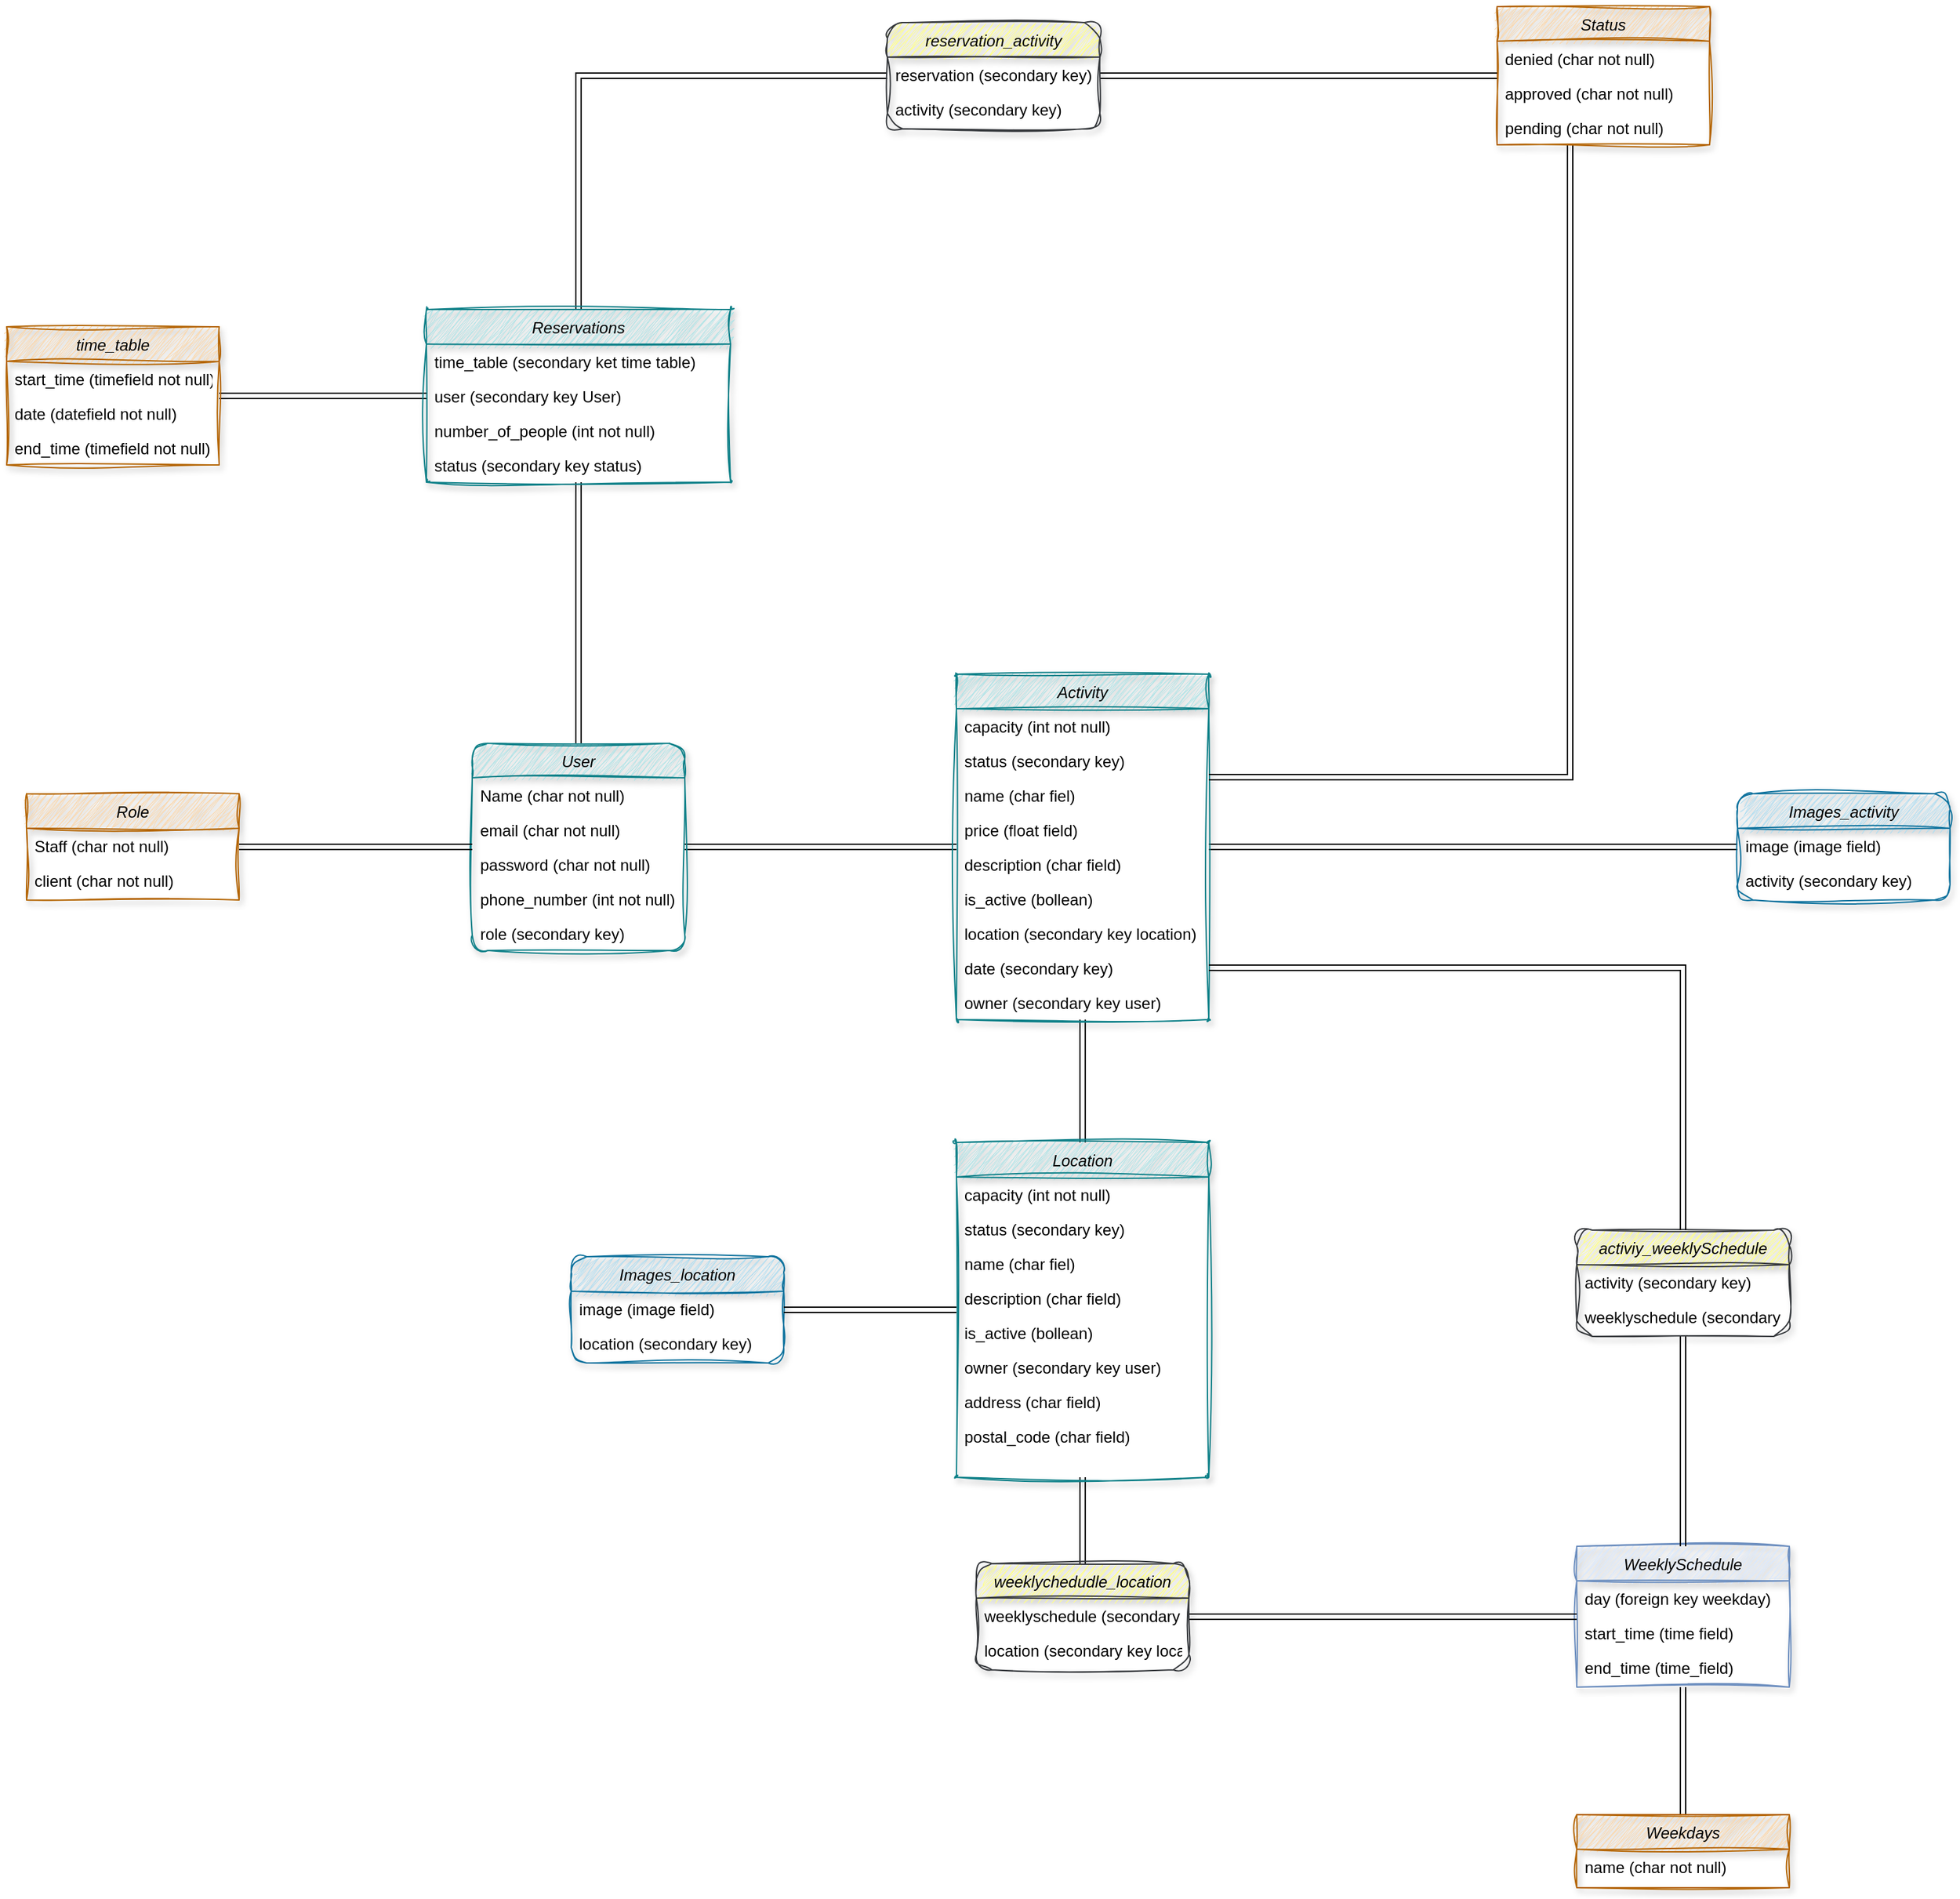 <mxfile version="28.2.3">
  <diagram id="C5RBs43oDa-KdzZeNtuy" name="Page-1">
    <mxGraphModel dx="1136" dy="1293" grid="0" gridSize="10" guides="1" tooltips="1" connect="1" arrows="1" fold="1" page="0" pageScale="1" pageWidth="827" pageHeight="1169" math="0" shadow="0">
      <root>
        <mxCell id="WIyWlLk6GJQsqaUBKTNV-0" />
        <mxCell id="WIyWlLk6GJQsqaUBKTNV-1" parent="WIyWlLk6GJQsqaUBKTNV-0" />
        <mxCell id="kwRmD_gZzs9eir6NbJgL-65" style="edgeStyle=orthogonalEdgeStyle;rounded=0;orthogonalLoop=1;jettySize=auto;html=1;shape=link;" parent="WIyWlLk6GJQsqaUBKTNV-1" source="UqeaQWdsZRu4WyFuc7RS-65" target="UqeaQWdsZRu4WyFuc7RS-90" edge="1">
          <mxGeometry relative="1" as="geometry" />
        </mxCell>
        <mxCell id="kwRmD_gZzs9eir6NbJgL-66" style="edgeStyle=orthogonalEdgeStyle;rounded=0;orthogonalLoop=1;jettySize=auto;html=1;shape=link;" parent="WIyWlLk6GJQsqaUBKTNV-1" source="UqeaQWdsZRu4WyFuc7RS-65" target="UqeaQWdsZRu4WyFuc7RS-109" edge="1">
          <mxGeometry relative="1" as="geometry" />
        </mxCell>
        <mxCell id="UqeaQWdsZRu4WyFuc7RS-65" value="User" style="swimlane;fontStyle=2;align=center;verticalAlign=top;childLayout=stackLayout;horizontal=1;startSize=26;horizontalStack=0;resizeParent=1;resizeLast=0;collapsible=1;marginBottom=0;rounded=1;shadow=1;strokeWidth=1;fillColor=#b0e3e6;strokeColor=#0e8088;gradientColor=none;fillStyle=zigzag;sketch=1;curveFitting=1;jiggle=2;glass=0;" parent="WIyWlLk6GJQsqaUBKTNV-1" vertex="1">
          <mxGeometry x="770.5" y="164.5" width="160" height="156" as="geometry">
            <mxRectangle x="230" y="140" width="160" height="26" as="alternateBounds" />
          </mxGeometry>
        </mxCell>
        <mxCell id="UqeaQWdsZRu4WyFuc7RS-66" value="Name (char not null)" style="text;align=left;verticalAlign=top;spacingLeft=4;spacingRight=4;overflow=hidden;rotatable=0;points=[[0,0.5],[1,0.5]];portConstraint=eastwest;" parent="UqeaQWdsZRu4WyFuc7RS-65" vertex="1">
          <mxGeometry y="26" width="160" height="26" as="geometry" />
        </mxCell>
        <mxCell id="UqeaQWdsZRu4WyFuc7RS-67" value="email (char not null)" style="text;align=left;verticalAlign=top;spacingLeft=4;spacingRight=4;overflow=hidden;rotatable=0;points=[[0,0.5],[1,0.5]];portConstraint=eastwest;rounded=0;shadow=0;html=0;" parent="UqeaQWdsZRu4WyFuc7RS-65" vertex="1">
          <mxGeometry y="52" width="160" height="26" as="geometry" />
        </mxCell>
        <mxCell id="UqeaQWdsZRu4WyFuc7RS-68" value="password (char not null)" style="text;align=left;verticalAlign=top;spacingLeft=4;spacingRight=4;overflow=hidden;rotatable=0;points=[[0,0.5],[1,0.5]];portConstraint=eastwest;rounded=0;shadow=0;html=0;" parent="UqeaQWdsZRu4WyFuc7RS-65" vertex="1">
          <mxGeometry y="78" width="160" height="26" as="geometry" />
        </mxCell>
        <mxCell id="UqeaQWdsZRu4WyFuc7RS-69" value="phone_number (int not null)" style="text;align=left;verticalAlign=top;spacingLeft=4;spacingRight=4;overflow=hidden;rotatable=0;points=[[0,0.5],[1,0.5]];portConstraint=eastwest;" parent="UqeaQWdsZRu4WyFuc7RS-65" vertex="1">
          <mxGeometry y="104" width="160" height="26" as="geometry" />
        </mxCell>
        <mxCell id="UqeaQWdsZRu4WyFuc7RS-70" value="role (secondary key)" style="text;align=left;verticalAlign=top;spacingLeft=4;spacingRight=4;overflow=hidden;rotatable=0;points=[[0,0.5],[1,0.5]];portConstraint=eastwest;" parent="UqeaQWdsZRu4WyFuc7RS-65" vertex="1">
          <mxGeometry y="130" width="160" height="26" as="geometry" />
        </mxCell>
        <mxCell id="kwRmD_gZzs9eir6NbJgL-68" style="edgeStyle=orthogonalEdgeStyle;rounded=0;orthogonalLoop=1;jettySize=auto;html=1;shape=link;" parent="WIyWlLk6GJQsqaUBKTNV-1" source="UqeaQWdsZRu4WyFuc7RS-72" target="UqeaQWdsZRu4WyFuc7RS-65" edge="1">
          <mxGeometry relative="1" as="geometry" />
        </mxCell>
        <mxCell id="UqeaQWdsZRu4WyFuc7RS-72" value="Role" style="swimlane;fontStyle=2;align=center;verticalAlign=top;childLayout=stackLayout;horizontal=1;startSize=26;horizontalStack=0;resizeParent=1;resizeLast=0;collapsible=1;marginBottom=0;rounded=0;shadow=1;strokeWidth=1;fillColor=#fad7ac;strokeColor=#b46504;fillStyle=zigzag;sketch=1;curveFitting=1;jiggle=2;" parent="WIyWlLk6GJQsqaUBKTNV-1" vertex="1">
          <mxGeometry x="435" y="202.5" width="160" height="80" as="geometry">
            <mxRectangle x="230" y="140" width="160" height="26" as="alternateBounds" />
          </mxGeometry>
        </mxCell>
        <mxCell id="UqeaQWdsZRu4WyFuc7RS-73" value="Staff (char not null)" style="text;align=left;verticalAlign=top;spacingLeft=4;spacingRight=4;overflow=hidden;rotatable=0;points=[[0,0.5],[1,0.5]];portConstraint=eastwest;" parent="UqeaQWdsZRu4WyFuc7RS-72" vertex="1">
          <mxGeometry y="26" width="160" height="26" as="geometry" />
        </mxCell>
        <mxCell id="UqeaQWdsZRu4WyFuc7RS-74" value="client (char not null)" style="text;align=left;verticalAlign=top;spacingLeft=4;spacingRight=4;overflow=hidden;rotatable=0;points=[[0,0.5],[1,0.5]];portConstraint=eastwest;rounded=0;shadow=0;html=0;" parent="UqeaQWdsZRu4WyFuc7RS-72" vertex="1">
          <mxGeometry y="52" width="160" height="26" as="geometry" />
        </mxCell>
        <mxCell id="UqeaQWdsZRu4WyFuc7RS-84" value="Images_location" style="swimlane;fontStyle=2;align=center;verticalAlign=top;childLayout=stackLayout;horizontal=1;startSize=26;horizontalStack=0;resizeParent=1;resizeLast=0;collapsible=1;marginBottom=0;rounded=1;shadow=1;strokeWidth=1;fillColor=#b1ddf0;strokeColor=#10739e;fillStyle=zigzag;sketch=1;curveFitting=1;jiggle=2;" parent="WIyWlLk6GJQsqaUBKTNV-1" vertex="1">
          <mxGeometry x="845" y="551" width="160" height="80" as="geometry">
            <mxRectangle x="230" y="140" width="160" height="26" as="alternateBounds" />
          </mxGeometry>
        </mxCell>
        <mxCell id="UqeaQWdsZRu4WyFuc7RS-85" value="image (image field)" style="text;align=left;verticalAlign=top;spacingLeft=4;spacingRight=4;overflow=hidden;rotatable=0;points=[[0,0.5],[1,0.5]];portConstraint=eastwest;rounded=1;sketch=1;curveFitting=1;jiggle=2;shadow=1;" parent="UqeaQWdsZRu4WyFuc7RS-84" vertex="1">
          <mxGeometry y="26" width="160" height="26" as="geometry" />
        </mxCell>
        <mxCell id="UqeaQWdsZRu4WyFuc7RS-86" value="location (secondary key)" style="text;align=left;verticalAlign=top;spacingLeft=4;spacingRight=4;overflow=hidden;rotatable=0;points=[[0,0.5],[1,0.5]];portConstraint=eastwest;rounded=0;shadow=0;html=0;" parent="UqeaQWdsZRu4WyFuc7RS-84" vertex="1">
          <mxGeometry y="52" width="160" height="26" as="geometry" />
        </mxCell>
        <mxCell id="kwRmD_gZzs9eir6NbJgL-73" style="edgeStyle=orthogonalEdgeStyle;rounded=0;orthogonalLoop=1;jettySize=auto;html=1;shape=link;" parent="WIyWlLk6GJQsqaUBKTNV-1" source="UqeaQWdsZRu4WyFuc7RS-90" target="UqeaQWdsZRu4WyFuc7RS-104" edge="1">
          <mxGeometry relative="1" as="geometry" />
        </mxCell>
        <mxCell id="0evI3MKIbF_nr6dJSLGv-24" style="edgeStyle=orthogonalEdgeStyle;rounded=0;orthogonalLoop=1;jettySize=auto;html=1;shape=link;" edge="1" parent="WIyWlLk6GJQsqaUBKTNV-1" source="UqeaQWdsZRu4WyFuc7RS-90" target="0evI3MKIbF_nr6dJSLGv-11">
          <mxGeometry relative="1" as="geometry" />
        </mxCell>
        <mxCell id="UqeaQWdsZRu4WyFuc7RS-90" value="Activity" style="swimlane;fontStyle=2;align=center;verticalAlign=top;childLayout=stackLayout;horizontal=1;startSize=26;horizontalStack=0;resizeParent=1;resizeLast=0;collapsible=1;marginBottom=0;rounded=1;shadow=1;strokeWidth=1;fillColor=#b0e3e6;strokeColor=#0e8088;gradientColor=none;fillStyle=zigzag;glass=0;arcSize=0;swimlaneLine=1;sketch=1;curveFitting=1;jiggle=2;" parent="WIyWlLk6GJQsqaUBKTNV-1" vertex="1">
          <mxGeometry x="1135" y="112.5" width="190" height="260" as="geometry">
            <mxRectangle x="230" y="140" width="160" height="26" as="alternateBounds" />
          </mxGeometry>
        </mxCell>
        <mxCell id="UqeaQWdsZRu4WyFuc7RS-91" value="capacity (int not null)" style="text;align=left;verticalAlign=top;spacingLeft=4;spacingRight=4;overflow=hidden;rotatable=0;points=[[0,0.5],[1,0.5]];portConstraint=eastwest;" parent="UqeaQWdsZRu4WyFuc7RS-90" vertex="1">
          <mxGeometry y="26" width="190" height="26" as="geometry" />
        </mxCell>
        <mxCell id="UqeaQWdsZRu4WyFuc7RS-92" value="status (secondary key)" style="text;align=left;verticalAlign=top;spacingLeft=4;spacingRight=4;overflow=hidden;rotatable=0;points=[[0,0.5],[1,0.5]];portConstraint=eastwest;" parent="UqeaQWdsZRu4WyFuc7RS-90" vertex="1">
          <mxGeometry y="52" width="190" height="26" as="geometry" />
        </mxCell>
        <mxCell id="UqeaQWdsZRu4WyFuc7RS-93" value="name (char fiel)" style="text;align=left;verticalAlign=top;spacingLeft=4;spacingRight=4;overflow=hidden;rotatable=0;points=[[0,0.5],[1,0.5]];portConstraint=eastwest;" parent="UqeaQWdsZRu4WyFuc7RS-90" vertex="1">
          <mxGeometry y="78" width="190" height="26" as="geometry" />
        </mxCell>
        <mxCell id="UqeaQWdsZRu4WyFuc7RS-94" value="price (float field)" style="text;align=left;verticalAlign=top;spacingLeft=4;spacingRight=4;overflow=hidden;rotatable=0;points=[[0,0.5],[1,0.5]];portConstraint=eastwest;" parent="UqeaQWdsZRu4WyFuc7RS-90" vertex="1">
          <mxGeometry y="104" width="190" height="26" as="geometry" />
        </mxCell>
        <mxCell id="UqeaQWdsZRu4WyFuc7RS-95" value="description (char field)" style="text;align=left;verticalAlign=top;spacingLeft=4;spacingRight=4;overflow=hidden;rotatable=0;points=[[0,0.5],[1,0.5]];portConstraint=eastwest;" parent="UqeaQWdsZRu4WyFuc7RS-90" vertex="1">
          <mxGeometry y="130" width="190" height="26" as="geometry" />
        </mxCell>
        <mxCell id="UqeaQWdsZRu4WyFuc7RS-96" value="is_active (bollean)" style="text;align=left;verticalAlign=top;spacingLeft=4;spacingRight=4;overflow=hidden;rotatable=0;points=[[0,0.5],[1,0.5]];portConstraint=eastwest;" parent="UqeaQWdsZRu4WyFuc7RS-90" vertex="1">
          <mxGeometry y="156" width="190" height="26" as="geometry" />
        </mxCell>
        <mxCell id="UqeaQWdsZRu4WyFuc7RS-97" value="location (secondary key location)" style="text;align=left;verticalAlign=top;spacingLeft=4;spacingRight=4;overflow=hidden;rotatable=0;points=[[0,0.5],[1,0.5]];portConstraint=eastwest;" parent="UqeaQWdsZRu4WyFuc7RS-90" vertex="1">
          <mxGeometry y="182" width="190" height="26" as="geometry" />
        </mxCell>
        <mxCell id="UqeaQWdsZRu4WyFuc7RS-98" value="date (secondary key)" style="text;align=left;verticalAlign=top;spacingLeft=4;spacingRight=4;overflow=hidden;rotatable=0;points=[[0,0.5],[1,0.5]];portConstraint=eastwest;" parent="UqeaQWdsZRu4WyFuc7RS-90" vertex="1">
          <mxGeometry y="208" width="190" height="26" as="geometry" />
        </mxCell>
        <mxCell id="UqeaQWdsZRu4WyFuc7RS-99" value="owner (secondary key user)" style="text;align=left;verticalAlign=top;spacingLeft=4;spacingRight=4;overflow=hidden;rotatable=0;points=[[0,0.5],[1,0.5]];portConstraint=eastwest;" parent="UqeaQWdsZRu4WyFuc7RS-90" vertex="1">
          <mxGeometry y="234" width="190" height="26" as="geometry" />
        </mxCell>
        <mxCell id="kwRmD_gZzs9eir6NbJgL-71" style="edgeStyle=orthogonalEdgeStyle;rounded=0;orthogonalLoop=1;jettySize=auto;html=1;shape=link;" parent="WIyWlLk6GJQsqaUBKTNV-1" source="UqeaQWdsZRu4WyFuc7RS-121" target="UqeaQWdsZRu4WyFuc7RS-109" edge="1">
          <mxGeometry relative="1" as="geometry" />
        </mxCell>
        <mxCell id="kwRmD_gZzs9eir6NbJgL-72" style="edgeStyle=orthogonalEdgeStyle;rounded=0;orthogonalLoop=1;jettySize=auto;html=1;shape=link;" parent="WIyWlLk6GJQsqaUBKTNV-1" source="UqeaQWdsZRu4WyFuc7RS-100" target="UqeaQWdsZRu4WyFuc7RS-90" edge="1">
          <mxGeometry relative="1" as="geometry">
            <Array as="points">
              <mxPoint x="1597" y="190" />
            </Array>
          </mxGeometry>
        </mxCell>
        <mxCell id="UqeaQWdsZRu4WyFuc7RS-100" value="Status" style="swimlane;fontStyle=2;align=center;verticalAlign=top;childLayout=stackLayout;horizontal=1;startSize=26;horizontalStack=0;resizeParent=1;resizeLast=0;collapsible=1;marginBottom=0;rounded=0;shadow=1;strokeWidth=1;fillColor=#fad7ac;strokeColor=#b46504;fillStyle=zigzag;sketch=1;curveFitting=1;jiggle=2;" parent="WIyWlLk6GJQsqaUBKTNV-1" vertex="1">
          <mxGeometry x="1542" y="-390" width="160" height="104" as="geometry">
            <mxRectangle x="230" y="140" width="160" height="26" as="alternateBounds" />
          </mxGeometry>
        </mxCell>
        <mxCell id="UqeaQWdsZRu4WyFuc7RS-101" value="denied (char not null)" style="text;align=left;verticalAlign=top;spacingLeft=4;spacingRight=4;overflow=hidden;rotatable=0;points=[[0,0.5],[1,0.5]];portConstraint=eastwest;rounded=0;shadow=0;html=0;" parent="UqeaQWdsZRu4WyFuc7RS-100" vertex="1">
          <mxGeometry y="26" width="160" height="26" as="geometry" />
        </mxCell>
        <mxCell id="UqeaQWdsZRu4WyFuc7RS-102" value="approved (char not null)" style="text;align=left;verticalAlign=top;spacingLeft=4;spacingRight=4;overflow=hidden;rotatable=0;points=[[0,0.5],[1,0.5]];portConstraint=eastwest;" parent="UqeaQWdsZRu4WyFuc7RS-100" vertex="1">
          <mxGeometry y="52" width="160" height="26" as="geometry" />
        </mxCell>
        <mxCell id="UqeaQWdsZRu4WyFuc7RS-103" value="pending (char not null)" style="text;align=left;verticalAlign=top;spacingLeft=4;spacingRight=4;overflow=hidden;rotatable=0;points=[[0,0.5],[1,0.5]];portConstraint=eastwest;rounded=0;shadow=0;html=0;" parent="UqeaQWdsZRu4WyFuc7RS-100" vertex="1">
          <mxGeometry y="78" width="160" height="26" as="geometry" />
        </mxCell>
        <mxCell id="UqeaQWdsZRu4WyFuc7RS-104" value="Images_activity" style="swimlane;fontStyle=2;align=center;verticalAlign=top;childLayout=stackLayout;horizontal=1;startSize=26;horizontalStack=0;resizeParent=1;resizeLast=0;collapsible=1;marginBottom=0;rounded=1;shadow=1;strokeWidth=1;fillColor=#b1ddf0;strokeColor=#10739e;fillStyle=zigzag;sketch=1;curveFitting=1;jiggle=2;" parent="WIyWlLk6GJQsqaUBKTNV-1" vertex="1">
          <mxGeometry x="1723" y="202.5" width="160" height="80" as="geometry">
            <mxRectangle x="230" y="140" width="160" height="26" as="alternateBounds" />
          </mxGeometry>
        </mxCell>
        <mxCell id="UqeaQWdsZRu4WyFuc7RS-105" value="image (image field)" style="text;align=left;verticalAlign=top;spacingLeft=4;spacingRight=4;overflow=hidden;rotatable=0;points=[[0,0.5],[1,0.5]];portConstraint=eastwest;rounded=1;sketch=1;curveFitting=1;jiggle=2;shadow=1;" parent="UqeaQWdsZRu4WyFuc7RS-104" vertex="1">
          <mxGeometry y="26" width="160" height="26" as="geometry" />
        </mxCell>
        <mxCell id="UqeaQWdsZRu4WyFuc7RS-106" value="activity (secondary key)" style="text;align=left;verticalAlign=top;spacingLeft=4;spacingRight=4;overflow=hidden;rotatable=0;points=[[0,0.5],[1,0.5]];portConstraint=eastwest;rounded=0;shadow=0;html=0;" parent="UqeaQWdsZRu4WyFuc7RS-104" vertex="1">
          <mxGeometry y="52" width="160" height="26" as="geometry" />
        </mxCell>
        <mxCell id="kwRmD_gZzs9eir6NbJgL-82" style="edgeStyle=orthogonalEdgeStyle;rounded=0;orthogonalLoop=1;jettySize=auto;html=1;shape=link;" parent="WIyWlLk6GJQsqaUBKTNV-1" source="UqeaQWdsZRu4WyFuc7RS-109" target="UqeaQWdsZRu4WyFuc7RS-126" edge="1">
          <mxGeometry relative="1" as="geometry" />
        </mxCell>
        <mxCell id="UqeaQWdsZRu4WyFuc7RS-109" value="Reservations" style="swimlane;fontStyle=2;align=center;verticalAlign=top;childLayout=stackLayout;horizontal=1;startSize=26;horizontalStack=0;resizeParent=1;resizeLast=0;collapsible=1;marginBottom=0;rounded=1;shadow=1;strokeWidth=1;fillColor=#b0e3e6;strokeColor=#0e8088;gradientColor=none;fillStyle=zigzag;sketch=1;curveFitting=1;jiggle=2;glass=0;arcSize=0;" parent="WIyWlLk6GJQsqaUBKTNV-1" vertex="1">
          <mxGeometry x="736" y="-162" width="229" height="130" as="geometry">
            <mxRectangle x="230" y="140" width="160" height="26" as="alternateBounds" />
          </mxGeometry>
        </mxCell>
        <mxCell id="UqeaQWdsZRu4WyFuc7RS-110" value="time_table (secondary ket time table)" style="text;align=left;verticalAlign=top;spacingLeft=4;spacingRight=4;overflow=hidden;rotatable=0;points=[[0,0.5],[1,0.5]];portConstraint=eastwest;rounded=0;shadow=0;html=0;" parent="UqeaQWdsZRu4WyFuc7RS-109" vertex="1">
          <mxGeometry y="26" width="229" height="26" as="geometry" />
        </mxCell>
        <mxCell id="UqeaQWdsZRu4WyFuc7RS-111" value="user (secondary key User)" style="text;align=left;verticalAlign=top;spacingLeft=4;spacingRight=4;overflow=hidden;rotatable=0;points=[[0,0.5],[1,0.5]];portConstraint=eastwest;rounded=0;shadow=0;html=0;" parent="UqeaQWdsZRu4WyFuc7RS-109" vertex="1">
          <mxGeometry y="52" width="229" height="26" as="geometry" />
        </mxCell>
        <mxCell id="UqeaQWdsZRu4WyFuc7RS-112" value="number_of_people (int not null)" style="text;align=left;verticalAlign=top;spacingLeft=4;spacingRight=4;overflow=hidden;rotatable=0;points=[[0,0.5],[1,0.5]];portConstraint=eastwest;" parent="UqeaQWdsZRu4WyFuc7RS-109" vertex="1">
          <mxGeometry y="78" width="229" height="26" as="geometry" />
        </mxCell>
        <mxCell id="UqeaQWdsZRu4WyFuc7RS-113" value="status (secondary key status)" style="text;align=left;verticalAlign=top;spacingLeft=4;spacingRight=4;overflow=hidden;rotatable=0;points=[[0,0.5],[1,0.5]];portConstraint=eastwest;" parent="UqeaQWdsZRu4WyFuc7RS-109" vertex="1">
          <mxGeometry y="104" width="229" height="26" as="geometry" />
        </mxCell>
        <mxCell id="UqeaQWdsZRu4WyFuc7RS-126" value="time_table" style="swimlane;fontStyle=2;align=center;verticalAlign=top;childLayout=stackLayout;horizontal=1;startSize=26;horizontalStack=0;resizeParent=1;resizeLast=0;collapsible=1;marginBottom=0;rounded=0;shadow=1;strokeWidth=1;fillColor=#fad7ac;strokeColor=#b46504;fillStyle=zigzag;sketch=1;curveFitting=1;jiggle=2;" parent="WIyWlLk6GJQsqaUBKTNV-1" vertex="1">
          <mxGeometry x="420" y="-149" width="160" height="104" as="geometry">
            <mxRectangle x="230" y="140" width="160" height="26" as="alternateBounds" />
          </mxGeometry>
        </mxCell>
        <mxCell id="UqeaQWdsZRu4WyFuc7RS-127" value="start_time (timefield not null)" style="text;align=left;verticalAlign=top;spacingLeft=4;spacingRight=4;overflow=hidden;rotatable=0;points=[[0,0.5],[1,0.5]];portConstraint=eastwest;rounded=0;shadow=0;html=0;" parent="UqeaQWdsZRu4WyFuc7RS-126" vertex="1">
          <mxGeometry y="26" width="160" height="26" as="geometry" />
        </mxCell>
        <mxCell id="UqeaQWdsZRu4WyFuc7RS-128" value="date (datefield not null)" style="text;align=left;verticalAlign=top;spacingLeft=4;spacingRight=4;overflow=hidden;rotatable=0;points=[[0,0.5],[1,0.5]];portConstraint=eastwest;rounded=0;shadow=0;html=0;" parent="UqeaQWdsZRu4WyFuc7RS-126" vertex="1">
          <mxGeometry y="52" width="160" height="26" as="geometry" />
        </mxCell>
        <mxCell id="UqeaQWdsZRu4WyFuc7RS-129" value="end_time (timefield not null)" style="text;align=left;verticalAlign=top;spacingLeft=4;spacingRight=4;overflow=hidden;rotatable=0;points=[[0,0.5],[1,0.5]];portConstraint=eastwest;rounded=0;shadow=0;html=0;" parent="UqeaQWdsZRu4WyFuc7RS-126" vertex="1">
          <mxGeometry y="78" width="160" height="26" as="geometry" />
        </mxCell>
        <mxCell id="kwRmD_gZzs9eir6NbJgL-80" style="edgeStyle=orthogonalEdgeStyle;rounded=0;orthogonalLoop=1;jettySize=auto;html=1;shape=link;" parent="WIyWlLk6GJQsqaUBKTNV-1" source="kwRmD_gZzs9eir6NbJgL-0" target="kwRmD_gZzs9eir6NbJgL-8" edge="1">
          <mxGeometry relative="1" as="geometry" />
        </mxCell>
        <mxCell id="kwRmD_gZzs9eir6NbJgL-0" value="Weekdays" style="swimlane;fontStyle=2;align=center;verticalAlign=top;childLayout=stackLayout;horizontal=1;startSize=26;horizontalStack=0;resizeParent=1;resizeLast=0;collapsible=1;marginBottom=0;rounded=0;shadow=1;strokeWidth=1;fillColor=#fad7ac;strokeColor=#b46504;fillStyle=zigzag;sketch=1;curveFitting=1;jiggle=2;" parent="WIyWlLk6GJQsqaUBKTNV-1" vertex="1">
          <mxGeometry x="1602" y="971" width="160" height="55" as="geometry">
            <mxRectangle x="230" y="140" width="160" height="26" as="alternateBounds" />
          </mxGeometry>
        </mxCell>
        <mxCell id="kwRmD_gZzs9eir6NbJgL-1" value="name (char not null)" style="text;align=left;verticalAlign=top;spacingLeft=4;spacingRight=4;overflow=hidden;rotatable=0;points=[[0,0.5],[1,0.5]];portConstraint=eastwest;" parent="kwRmD_gZzs9eir6NbJgL-0" vertex="1">
          <mxGeometry y="26" width="160" height="26" as="geometry" />
        </mxCell>
        <mxCell id="kwRmD_gZzs9eir6NbJgL-8" value="WeeklySchedule" style="swimlane;fontStyle=2;align=center;verticalAlign=top;childLayout=stackLayout;horizontal=1;startSize=26;horizontalStack=0;resizeParent=1;resizeLast=0;collapsible=1;marginBottom=0;rounded=0;shadow=1;strokeWidth=1;fillColor=#dae8fc;strokeColor=#6c8ebf;fillStyle=zigzag;sketch=1;curveFitting=1;jiggle=2;" parent="WIyWlLk6GJQsqaUBKTNV-1" vertex="1">
          <mxGeometry x="1602" y="769" width="160" height="106" as="geometry">
            <mxRectangle x="230" y="140" width="160" height="26" as="alternateBounds" />
          </mxGeometry>
        </mxCell>
        <mxCell id="kwRmD_gZzs9eir6NbJgL-9" value="day (foreign key weekday)" style="text;align=left;verticalAlign=top;spacingLeft=4;spacingRight=4;overflow=hidden;rotatable=0;points=[[0,0.5],[1,0.5]];portConstraint=eastwest;" parent="kwRmD_gZzs9eir6NbJgL-8" vertex="1">
          <mxGeometry y="26" width="160" height="26" as="geometry" />
        </mxCell>
        <mxCell id="kwRmD_gZzs9eir6NbJgL-10" value="start_time (time field)" style="text;align=left;verticalAlign=top;spacingLeft=4;spacingRight=4;overflow=hidden;rotatable=0;points=[[0,0.5],[1,0.5]];portConstraint=eastwest;" parent="kwRmD_gZzs9eir6NbJgL-8" vertex="1">
          <mxGeometry y="52" width="160" height="26" as="geometry" />
        </mxCell>
        <mxCell id="kwRmD_gZzs9eir6NbJgL-11" value="end_time (time_field)" style="text;align=left;verticalAlign=top;spacingLeft=4;spacingRight=4;overflow=hidden;rotatable=0;points=[[0,0.5],[1,0.5]];portConstraint=eastwest;" parent="kwRmD_gZzs9eir6NbJgL-8" vertex="1">
          <mxGeometry y="78" width="160" height="26" as="geometry" />
        </mxCell>
        <mxCell id="kwRmD_gZzs9eir6NbJgL-78" style="edgeStyle=orthogonalEdgeStyle;rounded=0;orthogonalLoop=1;jettySize=auto;html=1;shape=link;" parent="WIyWlLk6GJQsqaUBKTNV-1" source="kwRmD_gZzs9eir6NbJgL-38" target="kwRmD_gZzs9eir6NbJgL-8" edge="1">
          <mxGeometry relative="1" as="geometry" />
        </mxCell>
        <mxCell id="kwRmD_gZzs9eir6NbJgL-38" value="activiy_weeklySchedule" style="swimlane;fontStyle=2;align=center;verticalAlign=top;childLayout=stackLayout;horizontal=1;startSize=26;horizontalStack=0;resizeParent=1;resizeLast=0;collapsible=1;marginBottom=0;rounded=1;shadow=1;strokeWidth=1;fillColor=#ffff88;strokeColor=#36393d;fillStyle=zigzag;sketch=1;curveFitting=1;jiggle=2;" parent="WIyWlLk6GJQsqaUBKTNV-1" vertex="1">
          <mxGeometry x="1602" y="531" width="160" height="80" as="geometry">
            <mxRectangle x="230" y="140" width="160" height="26" as="alternateBounds" />
          </mxGeometry>
        </mxCell>
        <mxCell id="kwRmD_gZzs9eir6NbJgL-39" value="activity (secondary key)" style="text;align=left;verticalAlign=top;spacingLeft=4;spacingRight=4;overflow=hidden;rotatable=0;points=[[0,0.5],[1,0.5]];portConstraint=eastwest;rounded=1;sketch=1;curveFitting=1;jiggle=2;shadow=1;" parent="kwRmD_gZzs9eir6NbJgL-38" vertex="1">
          <mxGeometry y="26" width="160" height="26" as="geometry" />
        </mxCell>
        <mxCell id="kwRmD_gZzs9eir6NbJgL-40" value="weeklyschedule (secondary key)" style="text;align=left;verticalAlign=top;spacingLeft=4;spacingRight=4;overflow=hidden;rotatable=0;points=[[0,0.5],[1,0.5]];portConstraint=eastwest;rounded=0;shadow=0;html=0;" parent="kwRmD_gZzs9eir6NbJgL-38" vertex="1">
          <mxGeometry y="52" width="160" height="26" as="geometry" />
        </mxCell>
        <mxCell id="kwRmD_gZzs9eir6NbJgL-74" value="" style="edgeStyle=orthogonalEdgeStyle;rounded=0;orthogonalLoop=1;jettySize=auto;html=1;shape=link;" parent="WIyWlLk6GJQsqaUBKTNV-1" source="UqeaQWdsZRu4WyFuc7RS-100" target="UqeaQWdsZRu4WyFuc7RS-121" edge="1">
          <mxGeometry relative="1" as="geometry">
            <mxPoint x="1542" y="-338" as="sourcePoint" />
            <mxPoint x="831" y="-162" as="targetPoint" />
          </mxGeometry>
        </mxCell>
        <mxCell id="UqeaQWdsZRu4WyFuc7RS-121" value="reservation_activity" style="swimlane;fontStyle=2;align=center;verticalAlign=top;childLayout=stackLayout;horizontal=1;startSize=26;horizontalStack=0;resizeParent=1;resizeLast=0;collapsible=1;marginBottom=0;rounded=1;shadow=1;strokeWidth=1;fillColor=#ffff88;strokeColor=#36393d;fillStyle=zigzag;sketch=1;curveFitting=1;jiggle=2;" parent="WIyWlLk6GJQsqaUBKTNV-1" vertex="1">
          <mxGeometry x="1083" y="-378" width="160" height="80" as="geometry">
            <mxRectangle x="230" y="140" width="160" height="26" as="alternateBounds" />
          </mxGeometry>
        </mxCell>
        <mxCell id="UqeaQWdsZRu4WyFuc7RS-122" value="reservation (secondary key)" style="text;align=left;verticalAlign=top;spacingLeft=4;spacingRight=4;overflow=hidden;rotatable=0;points=[[0,0.5],[1,0.5]];portConstraint=eastwest;rounded=1;sketch=1;curveFitting=1;jiggle=2;shadow=1;" parent="UqeaQWdsZRu4WyFuc7RS-121" vertex="1">
          <mxGeometry y="26" width="160" height="26" as="geometry" />
        </mxCell>
        <mxCell id="UqeaQWdsZRu4WyFuc7RS-123" value="activity (secondary key)" style="text;align=left;verticalAlign=top;spacingLeft=4;spacingRight=4;overflow=hidden;rotatable=0;points=[[0,0.5],[1,0.5]];portConstraint=eastwest;rounded=0;shadow=0;html=0;" parent="UqeaQWdsZRu4WyFuc7RS-121" vertex="1">
          <mxGeometry y="52" width="160" height="26" as="geometry" />
        </mxCell>
        <mxCell id="kwRmD_gZzs9eir6NbJgL-77" style="edgeStyle=orthogonalEdgeStyle;rounded=0;orthogonalLoop=1;jettySize=auto;html=1;shape=link;" parent="WIyWlLk6GJQsqaUBKTNV-1" source="UqeaQWdsZRu4WyFuc7RS-98" target="kwRmD_gZzs9eir6NbJgL-38" edge="1">
          <mxGeometry relative="1" as="geometry" />
        </mxCell>
        <mxCell id="kwRmD_gZzs9eir6NbJgL-81" value="" style="edgeStyle=orthogonalEdgeStyle;rounded=0;orthogonalLoop=1;jettySize=auto;html=1;shape=link;" parent="WIyWlLk6GJQsqaUBKTNV-1" source="kwRmD_gZzs9eir6NbJgL-8" target="UqeaQWdsZRu4WyFuc7RS-116" edge="1">
          <mxGeometry relative="1" as="geometry">
            <mxPoint x="1602" y="822" as="sourcePoint" />
            <mxPoint x="831" y="640" as="targetPoint" />
          </mxGeometry>
        </mxCell>
        <mxCell id="0evI3MKIbF_nr6dJSLGv-25" style="edgeStyle=orthogonalEdgeStyle;rounded=0;orthogonalLoop=1;jettySize=auto;html=1;entryX=0.5;entryY=1;entryDx=0;entryDy=0;shape=link;" edge="1" parent="WIyWlLk6GJQsqaUBKTNV-1" source="UqeaQWdsZRu4WyFuc7RS-116" target="0evI3MKIbF_nr6dJSLGv-11">
          <mxGeometry relative="1" as="geometry" />
        </mxCell>
        <mxCell id="UqeaQWdsZRu4WyFuc7RS-116" value="weeklychedudle_location" style="swimlane;fontStyle=2;align=center;verticalAlign=top;childLayout=stackLayout;horizontal=1;startSize=26;horizontalStack=0;resizeParent=1;resizeLast=0;collapsible=1;marginBottom=0;rounded=1;shadow=1;strokeWidth=1;fillColor=#ffff88;strokeColor=#36393d;fillStyle=zigzag;sketch=1;curveFitting=1;jiggle=2;" parent="WIyWlLk6GJQsqaUBKTNV-1" vertex="1">
          <mxGeometry x="1150" y="782" width="160" height="80" as="geometry">
            <mxRectangle x="230" y="140" width="160" height="26" as="alternateBounds" />
          </mxGeometry>
        </mxCell>
        <mxCell id="UqeaQWdsZRu4WyFuc7RS-117" value="weeklyschedule (secondary key reservation)" style="text;align=left;verticalAlign=top;spacingLeft=4;spacingRight=4;overflow=hidden;rotatable=0;points=[[0,0.5],[1,0.5]];portConstraint=eastwest;rounded=1;sketch=1;curveFitting=1;jiggle=2;shadow=1;" parent="UqeaQWdsZRu4WyFuc7RS-116" vertex="1">
          <mxGeometry y="26" width="160" height="26" as="geometry" />
        </mxCell>
        <mxCell id="UqeaQWdsZRu4WyFuc7RS-118" value="location (secondary key location)" style="text;align=left;verticalAlign=top;spacingLeft=4;spacingRight=4;overflow=hidden;rotatable=0;points=[[0,0.5],[1,0.5]];portConstraint=eastwest;rounded=0;shadow=0;html=0;" parent="UqeaQWdsZRu4WyFuc7RS-116" vertex="1">
          <mxGeometry y="52" width="160" height="26" as="geometry" />
        </mxCell>
        <mxCell id="0evI3MKIbF_nr6dJSLGv-26" style="edgeStyle=orthogonalEdgeStyle;rounded=0;orthogonalLoop=1;jettySize=auto;html=1;shape=link;" edge="1" parent="WIyWlLk6GJQsqaUBKTNV-1" source="0evI3MKIbF_nr6dJSLGv-11" target="UqeaQWdsZRu4WyFuc7RS-84">
          <mxGeometry relative="1" as="geometry" />
        </mxCell>
        <mxCell id="0evI3MKIbF_nr6dJSLGv-11" value="Location" style="swimlane;fontStyle=2;align=center;verticalAlign=top;childLayout=stackLayout;horizontal=1;startSize=26;horizontalStack=0;resizeParent=1;resizeLast=0;collapsible=1;marginBottom=0;rounded=1;shadow=1;strokeWidth=1;fillColor=#b0e3e6;strokeColor=#0e8088;gradientColor=none;fillStyle=zigzag;glass=0;arcSize=0;swimlaneLine=1;sketch=1;curveFitting=1;jiggle=2;" vertex="1" parent="WIyWlLk6GJQsqaUBKTNV-1">
          <mxGeometry x="1135" y="465" width="190" height="252" as="geometry">
            <mxRectangle x="230" y="140" width="160" height="26" as="alternateBounds" />
          </mxGeometry>
        </mxCell>
        <mxCell id="0evI3MKIbF_nr6dJSLGv-12" value="capacity (int not null)" style="text;align=left;verticalAlign=top;spacingLeft=4;spacingRight=4;overflow=hidden;rotatable=0;points=[[0,0.5],[1,0.5]];portConstraint=eastwest;" vertex="1" parent="0evI3MKIbF_nr6dJSLGv-11">
          <mxGeometry y="26" width="190" height="26" as="geometry" />
        </mxCell>
        <mxCell id="0evI3MKIbF_nr6dJSLGv-13" value="status (secondary key)" style="text;align=left;verticalAlign=top;spacingLeft=4;spacingRight=4;overflow=hidden;rotatable=0;points=[[0,0.5],[1,0.5]];portConstraint=eastwest;" vertex="1" parent="0evI3MKIbF_nr6dJSLGv-11">
          <mxGeometry y="52" width="190" height="26" as="geometry" />
        </mxCell>
        <mxCell id="0evI3MKIbF_nr6dJSLGv-14" value="name (char fiel)" style="text;align=left;verticalAlign=top;spacingLeft=4;spacingRight=4;overflow=hidden;rotatable=0;points=[[0,0.5],[1,0.5]];portConstraint=eastwest;" vertex="1" parent="0evI3MKIbF_nr6dJSLGv-11">
          <mxGeometry y="78" width="190" height="26" as="geometry" />
        </mxCell>
        <mxCell id="0evI3MKIbF_nr6dJSLGv-16" value="description (char field)" style="text;align=left;verticalAlign=top;spacingLeft=4;spacingRight=4;overflow=hidden;rotatable=0;points=[[0,0.5],[1,0.5]];portConstraint=eastwest;" vertex="1" parent="0evI3MKIbF_nr6dJSLGv-11">
          <mxGeometry y="104" width="190" height="26" as="geometry" />
        </mxCell>
        <mxCell id="0evI3MKIbF_nr6dJSLGv-17" value="is_active (bollean)" style="text;align=left;verticalAlign=top;spacingLeft=4;spacingRight=4;overflow=hidden;rotatable=0;points=[[0,0.5],[1,0.5]];portConstraint=eastwest;" vertex="1" parent="0evI3MKIbF_nr6dJSLGv-11">
          <mxGeometry y="130" width="190" height="26" as="geometry" />
        </mxCell>
        <mxCell id="0evI3MKIbF_nr6dJSLGv-20" value="owner (secondary key user)" style="text;align=left;verticalAlign=top;spacingLeft=4;spacingRight=4;overflow=hidden;rotatable=0;points=[[0,0.5],[1,0.5]];portConstraint=eastwest;" vertex="1" parent="0evI3MKIbF_nr6dJSLGv-11">
          <mxGeometry y="156" width="190" height="26" as="geometry" />
        </mxCell>
        <mxCell id="0evI3MKIbF_nr6dJSLGv-21" value="address (char field) " style="text;align=left;verticalAlign=top;spacingLeft=4;spacingRight=4;overflow=hidden;rotatable=0;points=[[0,0.5],[1,0.5]];portConstraint=eastwest;" vertex="1" parent="0evI3MKIbF_nr6dJSLGv-11">
          <mxGeometry y="182" width="190" height="26" as="geometry" />
        </mxCell>
        <mxCell id="0evI3MKIbF_nr6dJSLGv-23" value="postal_code (char field) " style="text;align=left;verticalAlign=top;spacingLeft=4;spacingRight=4;overflow=hidden;rotatable=0;points=[[0,0.5],[1,0.5]];portConstraint=eastwest;" vertex="1" parent="0evI3MKIbF_nr6dJSLGv-11">
          <mxGeometry y="208" width="190" height="26" as="geometry" />
        </mxCell>
      </root>
    </mxGraphModel>
  </diagram>
</mxfile>
